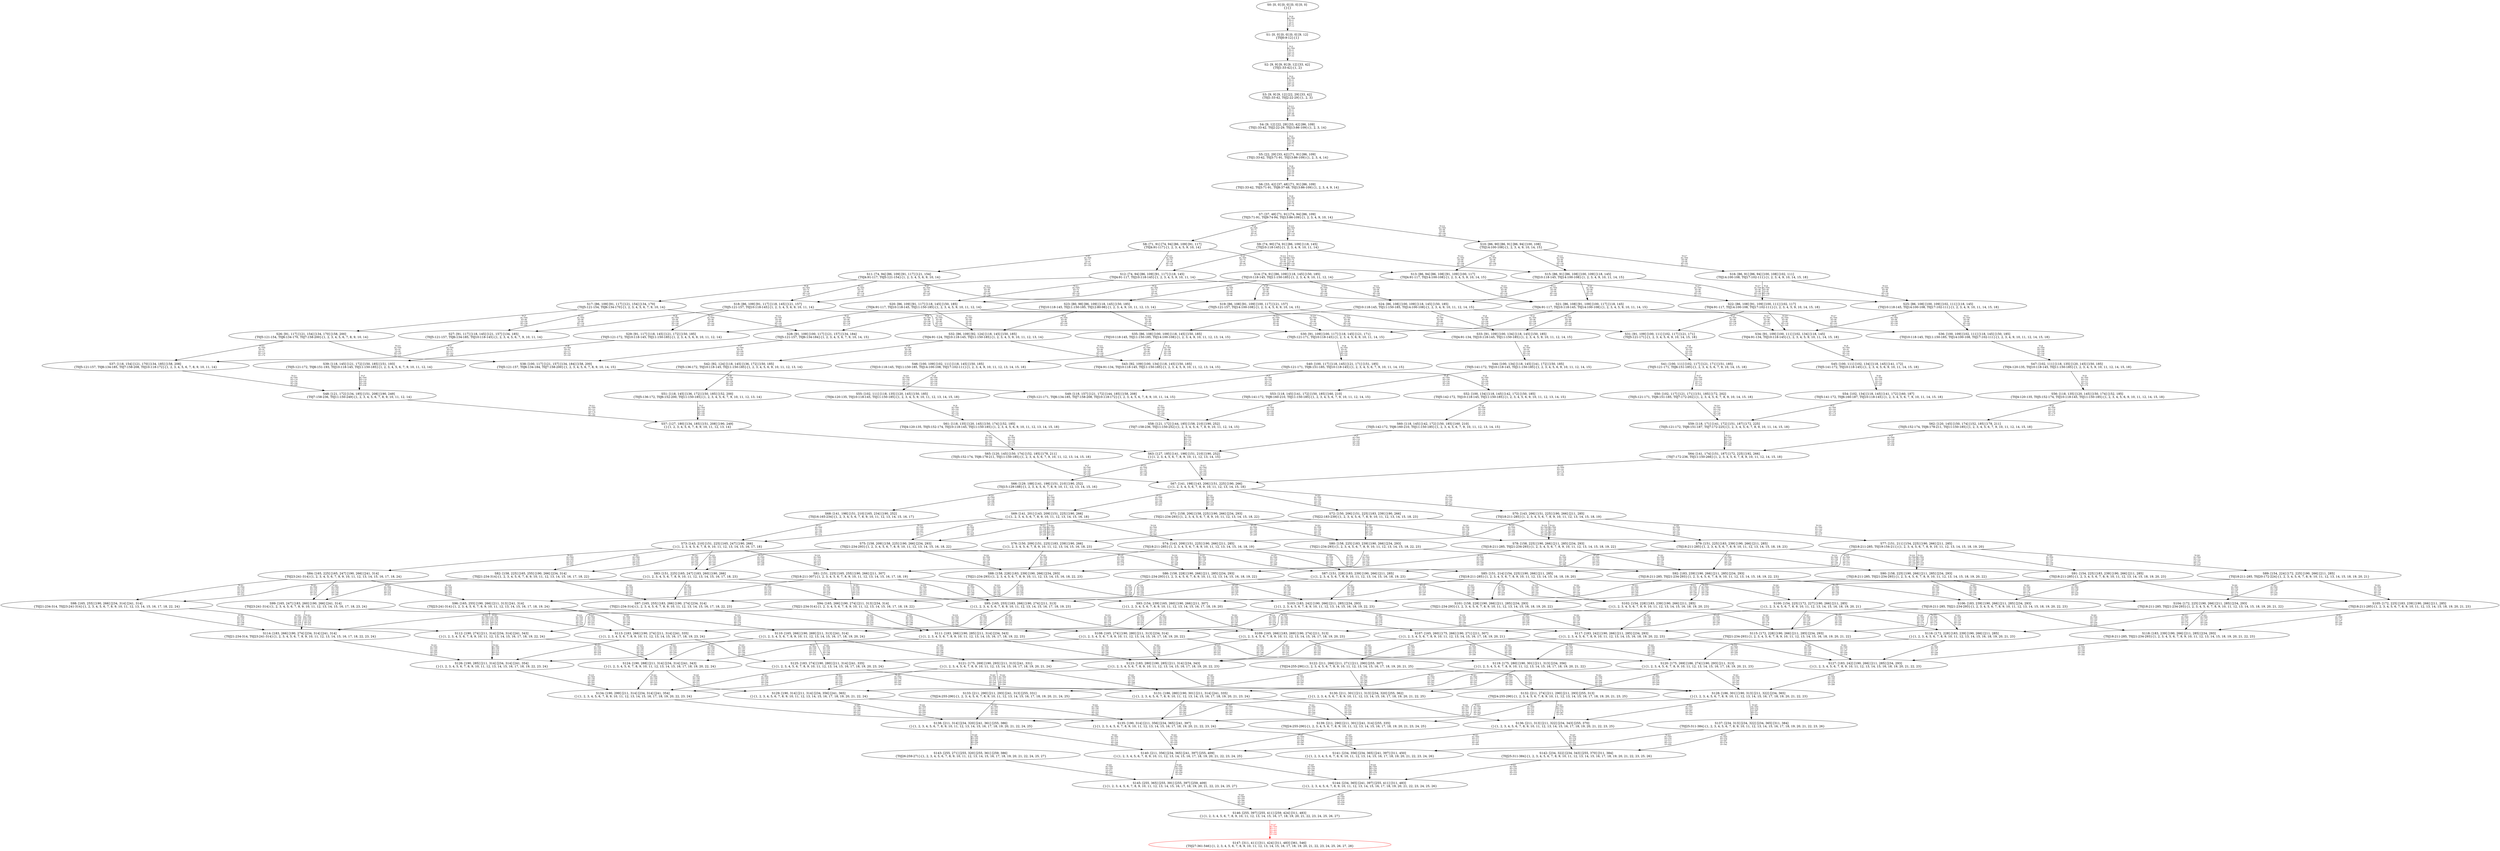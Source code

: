 digraph {
	S0[label="S0: [0, 0] [0, 0] [0, 0] [0, 0] \n{}{}"];
	S1[label="S1: [0, 0] [0, 0] [0, 0] [9, 12] \n{T0J0:9-12}{1}"];
	S2[label="S2: [9, 9] [9, 9] [9, 12] [33, 42] \n{T0J1:33-42}{1, 2}"];
	S3[label="S3: [9, 9] [9, 12] [22, 29] [33, 42] \n{T0J1:33-42, T0J2:22-29}{1, 2, 3}"];
	S4[label="S4: [9, 12] [22, 29] [33, 42] [86, 109] \n{T0J1:33-42, T0J2:22-29, T0J13:86-109}{1, 2, 3, 14}"];
	S5[label="S5: [22, 29] [33, 42] [71, 91] [86, 109] \n{T0J1:33-42, T0J3:71-91, T0J13:86-109}{1, 2, 3, 4, 14}"];
	S6[label="S6: [33, 42] [37, 48] [71, 91] [86, 109] \n{T0J1:33-42, T0J3:71-91, T0J8:37-48, T0J13:86-109}{1, 2, 3, 4, 9, 14}"];
	S7[label="S7: [37, 48] [71, 91] [74, 94] [86, 109] \n{T0J3:71-91, T0J9:74-94, T0J13:86-109}{1, 2, 3, 4, 9, 10, 14}"];
	S8[label="S8: [71, 91] [74, 94] [86, 109] [91, 117] \n{T0J4:91-117}{1, 2, 3, 4, 5, 9, 10, 14}"];
	S9[label="S9: [74, 90] [74, 91] [86, 109] [118, 145] \n{T0J10:118-145}{1, 2, 3, 4, 9, 10, 11, 14}"];
	S10[label="S10: [86, 90] [86, 91] [86, 94] [100, 108] \n{T0J14:100-108}{1, 2, 3, 4, 9, 10, 14, 15}"];
	S11[label="S11: [74, 94] [86, 109] [91, 117] [121, 154] \n{T0J4:91-117, T0J5:121-154}{1, 2, 3, 4, 5, 6, 9, 10, 14}"];
	S12[label="S12: [74, 94] [86, 109] [91, 117] [118, 145] \n{T0J4:91-117, T0J10:118-145}{1, 2, 3, 4, 5, 9, 10, 11, 14}"];
	S13[label="S13: [86, 94] [86, 108] [91, 109] [100, 117] \n{T0J4:91-117, T0J14:100-108}{1, 2, 3, 4, 5, 9, 10, 14, 15}"];
	S14[label="S14: [74, 91] [86, 109] [118, 145] [150, 185] \n{T0J10:118-145, T0J11:150-185}{1, 2, 3, 4, 9, 10, 11, 12, 14}"];
	S15[label="S15: [86, 91] [86, 108] [100, 109] [118, 145] \n{T0J10:118-145, T0J14:100-108}{1, 2, 3, 4, 9, 10, 11, 14, 15}"];
	S16[label="S16: [86, 91] [86, 94] [100, 108] [102, 111] \n{T0J14:100-108, T0J17:102-111}{1, 2, 3, 4, 9, 10, 14, 15, 18}"];
	S17[label="S17: [86, 109] [91, 117] [121, 154] [134, 170] \n{T0J5:121-154, T0J6:134-170}{1, 2, 3, 4, 5, 6, 7, 9, 10, 14}"];
	S18[label="S18: [86, 109] [91, 117] [118, 145] [121, 157] \n{T0J5:121-157, T0J10:118-145}{1, 2, 3, 4, 5, 6, 9, 10, 11, 14}"];
	S19[label="S19: [86, 108] [91, 109] [100, 117] [121, 157] \n{T0J5:121-157, T0J14:100-108}{1, 2, 3, 4, 5, 6, 9, 10, 14, 15}"];
	S20[label="S20: [86, 109] [91, 117] [118, 145] [150, 185] \n{T0J4:91-117, T0J10:118-145, T0J11:150-185}{1, 2, 3, 4, 5, 9, 10, 11, 12, 14}"];
	S21[label="S21: [86, 108] [91, 109] [100, 117] [118, 145] \n{T0J4:91-117, T0J10:118-145, T0J14:100-108}{1, 2, 3, 4, 5, 9, 10, 11, 14, 15}"];
	S22[label="S22: [86, 108] [91, 109] [100, 111] [102, 117] \n{T0J4:91-117, T0J14:100-108, T0J17:102-111}{1, 2, 3, 4, 5, 9, 10, 14, 15, 18}"];
	S23[label="S23: [80, 98] [86, 109] [118, 145] [150, 185] \n{T0J10:118-145, T0J11:150-185, T0J12:80-98}{1, 2, 3, 4, 9, 10, 11, 12, 13, 14}"];
	S24[label="S24: [86, 108] [100, 109] [118, 145] [150, 185] \n{T0J10:118-145, T0J11:150-185, T0J14:100-108}{1, 2, 3, 4, 9, 10, 11, 12, 14, 15}"];
	S25[label="S25: [86, 108] [100, 109] [102, 111] [118, 145] \n{T0J10:118-145, T0J14:100-108, T0J17:102-111}{1, 2, 3, 4, 9, 10, 11, 14, 15, 18}"];
	S26[label="S26: [91, 117] [121, 154] [134, 170] [158, 200] \n{T0J5:121-154, T0J6:134-170, T0J7:158-200}{1, 2, 3, 4, 5, 6, 7, 8, 9, 10, 14}"];
	S27[label="S27: [91, 117] [118, 145] [121, 157] [134, 185] \n{T0J5:121-157, T0J6:134-185, T0J10:118-145}{1, 2, 3, 4, 5, 6, 7, 9, 10, 11, 14}"];
	S28[label="S28: [91, 109] [100, 117] [121, 157] [134, 184] \n{T0J5:121-157, T0J6:134-184}{1, 2, 3, 4, 5, 6, 7, 9, 10, 14, 15}"];
	S29[label="S29: [91, 117] [118, 145] [121, 172] [150, 185] \n{T0J5:121-172, T0J10:118-145, T0J11:150-185}{1, 2, 3, 4, 5, 6, 9, 10, 11, 12, 14}"];
	S30[label="S30: [91, 109] [100, 117] [118, 145] [121, 171] \n{T0J5:121-171, T0J10:118-145}{1, 2, 3, 4, 5, 6, 9, 10, 11, 14, 15}"];
	S31[label="S31: [91, 109] [100, 111] [102, 117] [121, 171] \n{T0J5:121-171}{1, 2, 3, 4, 5, 6, 9, 10, 14, 15, 18}"];
	S32[label="S32: [86, 109] [92, 124] [118, 145] [150, 185] \n{T0J4:91-124, T0J10:118-145, T0J11:150-185}{1, 2, 3, 4, 5, 9, 10, 11, 12, 13, 14}"];
	S33[label="S33: [91, 109] [100, 134] [118, 145] [150, 185] \n{T0J4:91-134, T0J10:118-145, T0J11:150-185}{1, 2, 3, 4, 5, 9, 10, 11, 12, 14, 15}"];
	S34[label="S34: [91, 109] [100, 111] [102, 134] [118, 145] \n{T0J4:91-134, T0J10:118-145}{1, 2, 3, 4, 5, 9, 10, 11, 14, 15, 18}"];
	S35[label="S35: [86, 108] [100, 109] [118, 145] [150, 185] \n{T0J10:118-145, T0J11:150-185, T0J14:100-108}{1, 2, 3, 4, 9, 10, 11, 12, 13, 14, 15}"];
	S36[label="S36: [100, 109] [102, 111] [118, 145] [150, 185] \n{T0J10:118-145, T0J11:150-185, T0J14:100-108, T0J17:102-111}{1, 2, 3, 4, 9, 10, 11, 12, 14, 15, 18}"];
	S37[label="S37: [118, 154] [121, 170] [134, 185] [158, 208] \n{T0J5:121-157, T0J6:134-185, T0J7:158-208, T0J10:118-172}{1, 2, 3, 4, 5, 6, 7, 8, 9, 10, 11, 14}"];
	S38[label="S38: [100, 117] [121, 157] [134, 184] [158, 200] \n{T0J5:121-157, T0J6:134-184, T0J7:158-200}{1, 2, 3, 4, 5, 6, 7, 8, 9, 10, 14, 15}"];
	S39[label="S39: [118, 145] [121, 172] [150, 185] [151, 193] \n{T0J5:121-172, T0J6:151-193, T0J10:118-145, T0J11:150-185}{1, 2, 3, 4, 5, 6, 7, 9, 10, 11, 12, 14}"];
	S40[label="S40: [100, 117] [118, 145] [121, 171] [151, 185] \n{T0J5:121-171, T0J6:151-185, T0J10:118-145}{1, 2, 3, 4, 5, 6, 7, 9, 10, 11, 14, 15}"];
	S41[label="S41: [100, 111] [102, 117] [121, 171] [151, 185] \n{T0J5:121-171, T0J6:151-185}{1, 2, 3, 4, 5, 6, 7, 9, 10, 14, 15, 18}"];
	S42[label="S42: [92, 124] [118, 145] [136, 172] [150, 185] \n{T0J5:136-172, T0J10:118-145, T0J11:150-185}{1, 2, 3, 4, 5, 6, 9, 10, 11, 12, 13, 14}"];
	S43[label="S43: [92, 109] [100, 134] [118, 145] [150, 185] \n{T0J4:91-134, T0J10:118-145, T0J11:150-185}{1, 2, 3, 4, 5, 9, 10, 11, 12, 13, 14, 15}"];
	S44[label="S44: [100, 134] [118, 145] [141, 172] [150, 185] \n{T0J5:141-172, T0J10:118-145, T0J11:150-185}{1, 2, 3, 4, 5, 6, 9, 10, 11, 12, 14, 15}"];
	S45[label="S45: [100, 111] [102, 134] [118, 145] [141, 172] \n{T0J5:141-172, T0J10:118-145}{1, 2, 3, 4, 5, 6, 9, 10, 11, 14, 15, 18}"];
	S46[label="S46: [100, 109] [102, 111] [118, 145] [150, 185] \n{T0J10:118-145, T0J11:150-185, T0J14:100-108, T0J17:102-111}{1, 2, 3, 4, 9, 10, 11, 12, 13, 14, 15, 18}"];
	S47[label="S47: [102, 111] [118, 135] [120, 145] [150, 185] \n{T0J4:120-135, T0J10:118-145, T0J11:150-185}{1, 2, 3, 4, 5, 9, 10, 11, 12, 14, 15, 18}"];
	S48[label="S48: [121, 172] [134, 185] [151, 208] [190, 249] \n{T0J7:158-236, T0J11:150-249}{1, 2, 3, 4, 5, 6, 7, 8, 9, 10, 11, 12, 14}"];
	S49[label="S49: [118, 157] [121, 172] [144, 185] [158, 208] \n{T0J5:121-171, T0J6:134-185, T0J7:158-208, T0J10:118-172}{1, 2, 3, 4, 5, 6, 7, 8, 9, 10, 11, 14, 15}"];
	S50[label="S50: [102, 117] [121, 171] [151, 185] [172, 202] \n{T0J5:121-171, T0J6:151-185, T0J7:172-202}{1, 2, 3, 4, 5, 6, 7, 8, 9, 10, 14, 15, 18}"];
	S51[label="S51: [118, 145] [136, 172] [150, 185] [152, 200] \n{T0J5:136-172, T0J6:152-200, T0J11:150-185}{1, 2, 3, 4, 5, 6, 7, 9, 10, 11, 12, 13, 14}"];
	S52[label="S52: [100, 134] [118, 145] [142, 172] [150, 185] \n{T0J5:142-172, T0J10:118-145, T0J11:150-185}{1, 2, 3, 4, 5, 6, 9, 10, 11, 12, 13, 14, 15}"];
	S53[label="S53: [118, 145] [141, 172] [150, 185] [160, 210] \n{T0J5:141-172, T0J6:160-210, T0J11:150-185}{1, 2, 3, 4, 5, 6, 7, 9, 10, 11, 12, 14, 15}"];
	S54[label="S54: [102, 134] [118, 145] [141, 172] [160, 187] \n{T0J5:141-172, T0J6:160-187, T0J10:118-145}{1, 2, 3, 4, 5, 6, 7, 9, 10, 11, 14, 15, 18}"];
	S55[label="S55: [102, 111] [118, 135] [120, 145] [150, 185] \n{T0J4:120-135, T0J10:118-145, T0J11:150-185}{1, 2, 3, 4, 5, 9, 10, 11, 12, 13, 14, 15, 18}"];
	S56[label="S56: [118, 135] [120, 145] [150, 174] [152, 185] \n{T0J4:120-135, T0J5:152-174, T0J10:118-145, T0J11:150-185}{1, 2, 3, 4, 5, 6, 9, 10, 11, 12, 14, 15, 18}"];
	S57[label="S57: [127, 180] [134, 185] [151, 208] [190, 249] \n{}{1, 2, 3, 4, 5, 6, 7, 8, 9, 10, 11, 12, 13, 14}"];
	S58[label="S58: [121, 172] [144, 185] [158, 210] [190, 252] \n{T0J7:158-236, T0J11:150-252}{1, 2, 3, 4, 5, 6, 7, 8, 9, 10, 11, 12, 14, 15}"];
	S59[label="S59: [118, 171] [141, 172] [151, 187] [172, 225] \n{T0J5:121-172, T0J6:151-187, T0J7:172-225}{1, 2, 3, 4, 5, 6, 7, 8, 9, 10, 11, 14, 15, 18}"];
	S60[label="S60: [118, 145] [142, 172] [150, 185] [160, 210] \n{T0J5:142-172, T0J6:160-210, T0J11:150-185}{1, 2, 3, 4, 5, 6, 7, 9, 10, 11, 12, 13, 14, 15}"];
	S61[label="S61: [118, 135] [120, 145] [150, 174] [152, 185] \n{T0J4:120-135, T0J5:152-174, T0J10:118-145, T0J11:150-185}{1, 2, 3, 4, 5, 6, 9, 10, 11, 12, 13, 14, 15, 18}"];
	S62[label="S62: [120, 145] [150, 174] [152, 185] [178, 211] \n{T0J5:152-174, T0J6:178-211, T0J11:150-185}{1, 2, 3, 4, 5, 6, 7, 9, 10, 11, 12, 14, 15, 18}"];
	S63[label="S63: [127, 185] [141, 198] [151, 210] [190, 252] \n{}{1, 2, 3, 4, 5, 6, 7, 8, 9, 10, 11, 12, 13, 14, 15}"];
	S64[label="S64: [141, 174] [151, 187] [172, 225] [192, 266] \n{T0J7:172-236, T0J11:150-266}{1, 2, 3, 4, 5, 6, 7, 8, 9, 10, 11, 12, 14, 15, 18}"];
	S65[label="S65: [120, 145] [150, 174] [152, 185] [178, 211] \n{T0J5:152-174, T0J6:178-211, T0J11:150-185}{1, 2, 3, 4, 5, 6, 7, 9, 10, 11, 12, 13, 14, 15, 18}"];
	S66[label="S66: [129, 188] [141, 198] [151, 210] [190, 252] \n{T0J15:129-188}{1, 2, 3, 4, 5, 6, 7, 8, 9, 10, 11, 12, 13, 14, 15, 16}"];
	S67[label="S67: [141, 198] [143, 206] [151, 225] [190, 266] \n{}{1, 2, 3, 4, 5, 6, 7, 8, 9, 10, 11, 12, 13, 14, 15, 18}"];
	S68[label="S68: [141, 198] [151, 210] [165, 234] [190, 252] \n{T0J16:165-234}{1, 2, 3, 4, 5, 6, 7, 8, 9, 10, 11, 12, 13, 14, 15, 16, 17}"];
	S69[label="S69: [141, 201] [143, 209] [151, 225] [190, 266] \n{}{1, 2, 3, 4, 5, 6, 7, 8, 9, 10, 11, 12, 13, 14, 15, 16, 18}"];
	S70[label="S70: [143, 206] [151, 225] [190, 266] [211, 285] \n{T0J18:211-285}{1, 2, 3, 4, 5, 6, 7, 8, 9, 10, 11, 12, 13, 14, 15, 18, 19}"];
	S71[label="S71: [158, 206] [158, 225] [190, 266] [234, 293] \n{T0J21:234-293}{1, 2, 3, 4, 5, 6, 7, 8, 9, 10, 11, 12, 13, 14, 15, 18, 22}"];
	S72[label="S72: [150, 206] [151, 225] [183, 239] [190, 266] \n{T0J22:183-239}{1, 2, 3, 4, 5, 6, 7, 8, 9, 10, 11, 12, 13, 14, 15, 18, 23}"];
	S73[label="S73: [143, 210] [151, 225] [165, 247] [190, 266] \n{}{1, 2, 3, 4, 5, 6, 7, 8, 9, 10, 11, 12, 13, 14, 15, 16, 17, 18}"];
	S74[label="S74: [143, 209] [151, 225] [190, 266] [211, 285] \n{T0J18:211-285}{1, 2, 3, 4, 5, 6, 7, 8, 9, 10, 11, 12, 13, 14, 15, 16, 18, 19}"];
	S75[label="S75: [158, 209] [158, 225] [190, 266] [234, 293] \n{T0J21:234-293}{1, 2, 3, 4, 5, 6, 7, 8, 9, 10, 11, 12, 13, 14, 15, 16, 18, 22}"];
	S76[label="S76: [150, 209] [151, 225] [183, 239] [190, 266] \n{}{1, 2, 3, 4, 5, 6, 7, 8, 9, 10, 11, 12, 13, 14, 15, 16, 18, 23}"];
	S77[label="S77: [151, 211] [154, 225] [190, 266] [211, 285] \n{T0J18:211-285, T0J19:154-211}{1, 2, 3, 4, 5, 6, 7, 8, 9, 10, 11, 12, 13, 14, 15, 18, 19, 20}"];
	S78[label="S78: [158, 225] [190, 266] [211, 285] [234, 293] \n{T0J18:211-285, T0J21:234-293}{1, 2, 3, 4, 5, 6, 7, 8, 9, 10, 11, 12, 13, 14, 15, 18, 19, 22}"];
	S79[label="S79: [151, 225] [183, 239] [190, 266] [211, 285] \n{T0J18:211-285}{1, 2, 3, 4, 5, 6, 7, 8, 9, 10, 11, 12, 13, 14, 15, 18, 19, 23}"];
	S80[label="S80: [158, 225] [183, 239] [190, 266] [234, 293] \n{T0J21:234-293}{1, 2, 3, 4, 5, 6, 7, 8, 9, 10, 11, 12, 13, 14, 15, 18, 22, 23}"];
	S81[label="S81: [151, 225] [165, 255] [190, 266] [211, 307] \n{T0J18:211-307}{1, 2, 3, 4, 5, 6, 7, 8, 9, 10, 11, 12, 13, 14, 15, 16, 17, 18, 19}"];
	S82[label="S82: [158, 225] [165, 255] [190, 266] [234, 314] \n{T0J21:234-314}{1, 2, 3, 4, 5, 6, 7, 8, 9, 10, 11, 12, 13, 14, 15, 16, 17, 18, 22}"];
	S83[label="S83: [151, 225] [165, 247] [183, 260] [190, 266] \n{}{1, 2, 3, 4, 5, 6, 7, 8, 9, 10, 11, 12, 13, 14, 15, 16, 17, 18, 23}"];
	S84[label="S84: [165, 225] [165, 247] [190, 266] [241, 314] \n{T0J23:241-314}{1, 2, 3, 4, 5, 6, 7, 8, 9, 10, 11, 12, 13, 14, 15, 16, 17, 18, 24}"];
	S85[label="S85: [151, 214] [154, 225] [190, 266] [211, 285] \n{T0J18:211-285}{1, 2, 3, 4, 5, 6, 7, 8, 9, 10, 11, 12, 13, 14, 15, 16, 18, 19, 20}"];
	S86[label="S86: [158, 228] [190, 266] [211, 285] [234, 293] \n{T0J21:234-293}{1, 2, 3, 4, 5, 6, 7, 8, 9, 10, 11, 12, 13, 14, 15, 16, 18, 19, 22}"];
	S87[label="S87: [151, 228] [183, 239] [190, 266] [211, 285] \n{}{1, 2, 3, 4, 5, 6, 7, 8, 9, 10, 11, 12, 13, 14, 15, 16, 18, 19, 23}"];
	S88[label="S88: [158, 228] [183, 239] [190, 266] [234, 293] \n{T0J21:234-293}{1, 2, 3, 4, 5, 6, 7, 8, 9, 10, 11, 12, 13, 14, 15, 16, 18, 22, 23}"];
	S89[label="S89: [154, 224] [172, 225] [190, 266] [211, 285] \n{T0J18:211-285, T0J20:172-224}{1, 2, 3, 4, 5, 6, 7, 8, 9, 10, 11, 12, 13, 14, 15, 18, 19, 20, 21}"];
	S90[label="S90: [158, 225] [190, 266] [211, 285] [234, 293] \n{T0J18:211-285, T0J21:234-293}{1, 2, 3, 4, 5, 6, 7, 8, 9, 10, 11, 12, 13, 14, 15, 18, 19, 20, 22}"];
	S91[label="S91: [154, 225] [183, 239] [190, 266] [211, 285] \n{T0J18:211-285}{1, 2, 3, 4, 5, 6, 7, 8, 9, 10, 11, 12, 13, 14, 15, 18, 19, 20, 23}"];
	S92[label="S92: [183, 239] [190, 266] [211, 285] [234, 293] \n{T0J18:211-285, T0J21:234-293}{1, 2, 3, 4, 5, 6, 7, 8, 9, 10, 11, 12, 13, 14, 15, 18, 19, 22, 23}"];
	S93[label="S93: [154, 239] [165, 260] [190, 266] [211, 307] \n{}{1, 2, 3, 4, 5, 6, 7, 8, 9, 10, 11, 12, 13, 14, 15, 16, 17, 18, 19, 20}"];
	S94[label="S94: [165, 266] [190, 274] [211, 313] [234, 314] \n{T0J21:234-314}{1, 2, 3, 4, 5, 6, 7, 8, 9, 10, 11, 12, 13, 14, 15, 16, 17, 18, 19, 22}"];
	S95[label="S95: [165, 255] [183, 266] [190, 274] [211, 313] \n{}{1, 2, 3, 4, 5, 6, 7, 8, 9, 10, 11, 12, 13, 14, 15, 16, 17, 18, 19, 23}"];
	S96[label="S96: [165, 255] [190, 266] [211, 313] [241, 314] \n{T0J23:241-314}{1, 2, 3, 4, 5, 6, 7, 8, 9, 10, 11, 12, 13, 14, 15, 16, 17, 18, 19, 24}"];
	S97[label="S97: [165, 255] [183, 266] [190, 274] [234, 314] \n{T0J21:234-314}{1, 2, 3, 4, 5, 6, 7, 8, 9, 10, 11, 12, 13, 14, 15, 16, 17, 18, 22, 23}"];
	S98[label="S98: [165, 255] [190, 266] [234, 314] [241, 314] \n{T0J21:234-314, T0J23:241-314}{1, 2, 3, 4, 5, 6, 7, 8, 9, 10, 11, 12, 13, 14, 15, 16, 17, 18, 22, 24}"];
	S99[label="S99: [165, 247] [183, 260] [190, 266] [241, 314] \n{T0J23:241-314}{1, 2, 3, 4, 5, 6, 7, 8, 9, 10, 11, 12, 13, 14, 15, 16, 17, 18, 23, 24}"];
	S100[label="S100: [154, 225] [172, 227] [190, 266] [211, 285] \n{}{1, 2, 3, 4, 5, 6, 7, 8, 9, 10, 11, 12, 13, 14, 15, 16, 18, 19, 20, 21}"];
	S101[label="S101: [158, 228] [190, 266] [211, 285] [234, 293] \n{T0J21:234-293}{1, 2, 3, 4, 5, 6, 7, 8, 9, 10, 11, 12, 13, 14, 15, 16, 18, 19, 20, 22}"];
	S102[label="S102: [154, 228] [183, 239] [190, 266] [211, 285] \n{}{1, 2, 3, 4, 5, 6, 7, 8, 9, 10, 11, 12, 13, 14, 15, 16, 18, 19, 20, 23}"];
	S103[label="S103: [183, 242] [190, 266] [211, 285] [234, 293] \n{}{1, 2, 3, 4, 5, 6, 7, 8, 9, 10, 11, 12, 13, 14, 15, 16, 18, 19, 22, 23}"];
	S104[label="S104: [172, 225] [190, 266] [211, 285] [234, 293] \n{T0J18:211-285, T0J21:234-293}{1, 2, 3, 4, 5, 6, 7, 8, 9, 10, 11, 12, 13, 14, 15, 18, 19, 20, 21, 22}"];
	S105[label="S105: [172, 225] [183, 239] [190, 266] [211, 285] \n{T0J18:211-285}{1, 2, 3, 4, 5, 6, 7, 8, 9, 10, 11, 12, 13, 14, 15, 18, 19, 20, 21, 23}"];
	S106[label="S106: [183, 239] [190, 266] [211, 285] [234, 293] \n{T0J18:211-285, T0J21:234-293}{1, 2, 3, 4, 5, 6, 7, 8, 9, 10, 11, 12, 13, 14, 15, 18, 19, 20, 22, 23}"];
	S107[label="S107: [165, 260] [175, 266] [190, 271] [211, 307] \n{}{1, 2, 3, 4, 5, 6, 7, 8, 9, 10, 11, 12, 13, 14, 15, 16, 17, 18, 19, 20, 21}"];
	S108[label="S108: [165, 274] [190, 280] [211, 313] [234, 314] \n{}{1, 2, 3, 4, 5, 6, 7, 8, 9, 10, 11, 12, 13, 14, 15, 16, 17, 18, 19, 20, 22}"];
	S109[label="S109: [165, 266] [183, 269] [190, 274] [211, 313] \n{}{1, 2, 3, 4, 5, 6, 7, 8, 9, 10, 11, 12, 13, 14, 15, 16, 17, 18, 19, 20, 23}"];
	S110[label="S110: [165, 266] [190, 269] [211, 313] [241, 314] \n{}{1, 2, 3, 4, 5, 6, 7, 8, 9, 10, 11, 12, 13, 14, 15, 16, 17, 18, 19, 20, 24}"];
	S111[label="S111: [183, 266] [190, 285] [211, 314] [234, 343] \n{}{1, 2, 3, 4, 5, 6, 7, 8, 9, 10, 11, 12, 13, 14, 15, 16, 17, 18, 19, 22, 23}"];
	S112[label="S112: [190, 274] [211, 314] [234, 314] [241, 343] \n{}{1, 2, 3, 4, 5, 6, 7, 8, 9, 10, 11, 12, 13, 14, 15, 16, 17, 18, 19, 22, 24}"];
	S113[label="S113: [183, 266] [190, 274] [211, 314] [241, 335] \n{}{1, 2, 3, 4, 5, 6, 7, 8, 9, 10, 11, 12, 13, 14, 15, 16, 17, 18, 19, 23, 24}"];
	S114[label="S114: [183, 266] [190, 274] [234, 314] [241, 314] \n{T0J21:234-314, T0J23:241-314}{1, 2, 3, 4, 5, 6, 7, 8, 9, 10, 11, 12, 13, 14, 15, 16, 17, 18, 22, 23, 24}"];
	S115[label="S115: [172, 228] [190, 266] [211, 285] [234, 293] \n{T0J21:234-293}{1, 2, 3, 4, 5, 6, 7, 8, 9, 10, 11, 12, 13, 14, 15, 16, 18, 19, 20, 21, 22}"];
	S116[label="S116: [172, 228] [183, 239] [190, 266] [211, 285] \n{}{1, 2, 3, 4, 5, 6, 7, 8, 9, 10, 11, 12, 13, 14, 15, 16, 18, 19, 20, 21, 23}"];
	S117[label="S117: [183, 242] [190, 266] [211, 285] [234, 293] \n{}{1, 2, 3, 4, 5, 6, 7, 8, 9, 10, 11, 12, 13, 14, 15, 16, 18, 19, 20, 22, 23}"];
	S118[label="S118: [183, 239] [190, 266] [211, 285] [234, 293] \n{T0J18:211-285, T0J21:234-293}{1, 2, 3, 4, 5, 6, 7, 8, 9, 10, 11, 12, 13, 14, 15, 18, 19, 20, 21, 22, 23}"];
	S119[label="S119: [175, 280] [190, 301] [211, 313] [234, 356] \n{}{1, 2, 3, 4, 5, 6, 7, 8, 9, 10, 11, 12, 13, 14, 15, 16, 17, 18, 19, 20, 21, 22}"];
	S120[label="S120: [175, 269] [186, 274] [190, 293] [211, 313] \n{}{1, 2, 3, 4, 5, 6, 7, 8, 9, 10, 11, 12, 13, 14, 15, 16, 17, 18, 19, 20, 21, 23}"];
	S121[label="S121: [175, 269] [190, 293] [211, 313] [241, 331] \n{}{1, 2, 3, 4, 5, 6, 7, 8, 9, 10, 11, 12, 13, 14, 15, 16, 17, 18, 19, 20, 21, 24}"];
	S122[label="S122: [211, 266] [211, 271] [211, 290] [255, 307] \n{T0J24:255-290}{1, 2, 3, 4, 5, 6, 7, 8, 9, 10, 11, 12, 13, 14, 15, 16, 17, 18, 19, 20, 21, 25}"];
	S123[label="S123: [183, 280] [190, 285] [211, 314] [234, 343] \n{}{1, 2, 3, 4, 5, 6, 7, 8, 9, 10, 11, 12, 13, 14, 15, 16, 17, 18, 19, 20, 22, 23}"];
	S124[label="S124: [190, 288] [211, 314] [234, 314] [241, 343] \n{}{1, 2, 3, 4, 5, 6, 7, 8, 9, 10, 11, 12, 13, 14, 15, 16, 17, 18, 19, 20, 22, 24}"];
	S125[label="S125: [183, 274] [190, 280] [211, 314] [241, 335] \n{}{1, 2, 3, 4, 5, 6, 7, 8, 9, 10, 11, 12, 13, 14, 15, 16, 17, 18, 19, 20, 23, 24}"];
	S126[label="S126: [190, 285] [211, 314] [234, 314] [241, 354] \n{}{1, 2, 3, 4, 5, 6, 7, 8, 9, 10, 11, 12, 13, 14, 15, 16, 17, 18, 19, 22, 23, 24}"];
	S127[label="S127: [183, 242] [190, 266] [211, 285] [234, 293] \n{}{1, 2, 3, 4, 5, 6, 7, 8, 9, 10, 11, 12, 13, 14, 15, 16, 18, 19, 20, 21, 22, 23}"];
	S128[label="S128: [186, 301] [190, 313] [211, 322] [234, 365] \n{}{1, 2, 3, 4, 5, 6, 7, 8, 9, 10, 11, 12, 13, 14, 15, 16, 17, 18, 19, 20, 21, 22, 23}"];
	S129[label="S129: [190, 314] [211, 314] [234, 356] [241, 365] \n{}{1, 2, 3, 4, 5, 6, 7, 8, 9, 10, 11, 12, 13, 14, 15, 16, 17, 18, 19, 20, 21, 22, 24}"];
	S130[label="S130: [211, 301] [211, 313] [234, 320] [255, 362] \n{}{1, 2, 3, 4, 5, 6, 7, 8, 9, 10, 11, 12, 13, 14, 15, 16, 17, 18, 19, 20, 21, 22, 25}"];
	S131[label="S131: [186, 280] [190, 301] [211, 314] [241, 335] \n{}{1, 2, 3, 4, 5, 6, 7, 8, 9, 10, 11, 12, 13, 14, 15, 16, 17, 18, 19, 20, 21, 23, 24}"];
	S132[label="S132: [211, 274] [211, 290] [211, 293] [255, 313] \n{T0J24:255-290}{1, 2, 3, 4, 5, 6, 7, 8, 9, 10, 11, 12, 13, 14, 15, 16, 17, 18, 19, 20, 21, 23, 25}"];
	S133[label="S133: [211, 290] [211, 293] [241, 313] [255, 331] \n{T0J24:255-290}{1, 2, 3, 4, 5, 6, 7, 8, 9, 10, 11, 12, 13, 14, 15, 16, 17, 18, 19, 20, 21, 24, 25}"];
	S134[label="S134: [190, 299] [211, 314] [234, 314] [241, 354] \n{}{1, 2, 3, 4, 5, 6, 7, 8, 9, 10, 11, 12, 13, 14, 15, 16, 17, 18, 19, 20, 22, 23, 24}"];
	S135[label="S135: [190, 314] [211, 356] [234, 365] [241, 397] \n{}{1, 2, 3, 4, 5, 6, 7, 8, 9, 10, 11, 12, 13, 14, 15, 16, 17, 18, 19, 20, 21, 22, 23, 24}"];
	S136[label="S136: [211, 313] [211, 322] [234, 343] [255, 370] \n{}{1, 2, 3, 4, 5, 6, 7, 8, 9, 10, 11, 12, 13, 14, 15, 16, 17, 18, 19, 20, 21, 22, 23, 25}"];
	S137[label="S137: [234, 313] [234, 322] [234, 365] [311, 384] \n{T0J25:311-384}{1, 2, 3, 4, 5, 6, 7, 8, 9, 10, 11, 12, 13, 14, 15, 16, 17, 18, 19, 20, 21, 22, 23, 26}"];
	S138[label="S138: [211, 314] [234, 320] [241, 361] [255, 386] \n{}{1, 2, 3, 4, 5, 6, 7, 8, 9, 10, 11, 12, 13, 14, 15, 16, 17, 18, 19, 20, 21, 22, 24, 25}"];
	S139[label="S139: [211, 290] [211, 301] [241, 314] [255, 335] \n{T0J24:255-290}{1, 2, 3, 4, 5, 6, 7, 8, 9, 10, 11, 12, 13, 14, 15, 16, 17, 18, 19, 20, 21, 23, 24, 25}"];
	S140[label="S140: [211, 356] [234, 365] [241, 397] [255, 409] \n{}{1, 2, 3, 4, 5, 6, 7, 8, 9, 10, 11, 12, 13, 14, 15, 16, 17, 18, 19, 20, 21, 22, 23, 24, 25}"];
	S141[label="S141: [234, 356] [234, 365] [241, 397] [311, 450] \n{}{1, 2, 3, 4, 5, 6, 7, 8, 9, 10, 11, 12, 13, 14, 15, 16, 17, 18, 19, 20, 21, 22, 23, 24, 26}"];
	S142[label="S142: [234, 322] [234, 343] [255, 370] [311, 384] \n{T0J25:311-384}{1, 2, 3, 4, 5, 6, 7, 8, 9, 10, 11, 12, 13, 14, 15, 16, 17, 18, 19, 20, 21, 22, 23, 25, 26}"];
	S143[label="S143: [255, 271] [255, 320] [255, 361] [259, 386] \n{T0J26:259-271}{1, 2, 3, 4, 5, 6, 7, 8, 9, 10, 11, 12, 13, 14, 15, 16, 17, 18, 19, 20, 21, 22, 24, 25, 27}"];
	S144[label="S144: [234, 365] [241, 397] [255, 411] [311, 483] \n{}{1, 2, 3, 4, 5, 6, 7, 8, 9, 10, 11, 12, 13, 14, 15, 16, 17, 18, 19, 20, 21, 22, 23, 24, 25, 26}"];
	S145[label="S145: [255, 365] [255, 391] [255, 397] [259, 409] \n{}{1, 2, 3, 4, 5, 6, 7, 8, 9, 10, 11, 12, 13, 14, 15, 16, 17, 18, 19, 20, 21, 22, 23, 24, 25, 27}"];
	S146[label="S146: [255, 397] [255, 411] [259, 424] [311, 483] \n{}{1, 2, 3, 4, 5, 6, 7, 8, 9, 10, 11, 12, 13, 14, 15, 16, 17, 18, 19, 20, 21, 22, 23, 24, 25, 26, 27}"];
	S147[label="S147: [311, 411] [311, 424] [311, 483] [361, 546] \n{T0J27:361-546}{1, 2, 3, 4, 5, 6, 7, 8, 9, 10, 11, 12, 13, 14, 15, 16, 17, 18, 19, 20, 21, 22, 23, 24, 25, 26, 27, 28}"];
	S0 -> S1[label="T0 J0\nDL=500\nES=0\nLS=0\nEF=9\nLF=12",fontsize=8];
	S1 -> S2[label="T0 J1\nDL=500\nES=9\nLS=12\nEF=33\nLF=42",fontsize=8];
	S2 -> S3[label="T0 J2\nDL=500\nES=9\nLS=12\nEF=22\nLF=29",fontsize=8];
	S3 -> S4[label="T0 J13\nDL=500\nES=9\nLS=12\nEF=86\nLF=109",fontsize=8];
	S4 -> S5[label="T0 J3\nDL=500\nES=22\nLS=29\nEF=71\nLF=91",fontsize=8];
	S5 -> S6[label="T0 J8\nDL=500\nES=22\nLS=29\nEF=37\nLF=48",fontsize=8];
	S6 -> S7[label="T0 J9\nDL=500\nES=33\nLS=42\nEF=74\nLF=94",fontsize=8];
	S7 -> S8[label="T0 J4\nDL=500\nES=71\nLS=91\nEF=91\nLF=117",fontsize=8];
	S7 -> S9[label="T0 J10\nDL=500\nES=74\nLS=90\nEF=118\nLF=145",fontsize=8];
	S7 -> S10[label="T0 J14\nDL=500\nES=86\nLS=90\nEF=100\nLF=108",fontsize=8];
	S8 -> S11[label="T0 J5\nDL=500\nES=71\nLS=91\nEF=121\nLF=154",fontsize=8];
	S8 -> S12[label="T0 J10\nDL=500\nES=74\nLS=90\nEF=118\nLF=145",fontsize=8];
	S8 -> S13[label="T0 J14\nDL=500\nES=86\nLS=90\nEF=100\nLF=108",fontsize=8];
	S9 -> S12[label="T0 J4\nDL=500\nES=74\nLS=91\nEF=94\nLF=117",fontsize=8];
	S9 -> S14[label="T0 J11\nDL=500\nES=74\nLS=90\nEF=150\nLF=185",fontsize=8];
	S9 -> S15[label="T0 J14\nDL=500\nES=86\nLS=90\nEF=100\nLF=108",fontsize=8];
	S10 -> S13[label="T0 J4\nDL=500\nES=86\nLS=91\nEF=106\nLF=117",fontsize=8];
	S10 -> S15[label="T0 J10\nDL=500\nES=86\nLS=90\nEF=130\nLF=145",fontsize=8];
	S10 -> S16[label="T0 J17\nDL=500\nES=86\nLS=90\nEF=102\nLF=111",fontsize=8];
	S11 -> S17[label="T0 J6\nDL=500\nES=74\nLS=94\nEF=134\nLF=170",fontsize=8];
	S11 -> S18[label="T0 J10\nDL=500\nES=74\nLS=90\nEF=118\nLF=145",fontsize=8];
	S11 -> S19[label="T0 J14\nDL=500\nES=86\nLS=90\nEF=100\nLF=108",fontsize=8];
	S12 -> S18[label="T0 J5\nDL=500\nES=74\nLS=94\nEF=124\nLF=157",fontsize=8];
	S12 -> S20[label="T0 J11\nDL=500\nES=74\nLS=90\nEF=150\nLF=185",fontsize=8];
	S12 -> S21[label="T0 J14\nDL=500\nES=86\nLS=90\nEF=100\nLF=108",fontsize=8];
	S13 -> S19[label="T0 J5\nDL=500\nES=86\nLS=94\nEF=136\nLF=157",fontsize=8];
	S13 -> S21[label="T0 J10\nDL=500\nES=86\nLS=90\nEF=130\nLF=145",fontsize=8];
	S13 -> S22[label="T0 J17\nDL=500\nES=86\nLS=90\nEF=102\nLF=111",fontsize=8];
	S14 -> S20[label="T0 J4\nDL=500\nES=74\nLS=91\nEF=94\nLF=117",fontsize=8];
	S14 -> S23[label="T0 J12\nDL=500\nES=74\nLS=90\nEF=80\nLF=98",fontsize=8];
	S14 -> S24[label="T0 J14\nDL=500\nES=86\nLS=90\nEF=100\nLF=108",fontsize=8];
	S15 -> S21[label="T0 J4\nDL=500\nES=86\nLS=91\nEF=106\nLF=117",fontsize=8];
	S15 -> S24[label="T0 J11\nDL=500\nES=86\nLS=90\nEF=162\nLF=185",fontsize=8];
	S15 -> S25[label="T0 J17\nDL=500\nES=86\nLS=90\nEF=102\nLF=111",fontsize=8];
	S16 -> S22[label="T0 J4\nDL=500\nES=86\nLS=91\nEF=106\nLF=117",fontsize=8];
	S16 -> S25[label="T0 J10\nDL=500\nES=86\nLS=90\nEF=130\nLF=145",fontsize=8];
	S17 -> S26[label="T0 J7\nDL=500\nES=86\nLS=109\nEF=158\nLF=200",fontsize=8];
	S17 -> S27[label="T0 J10\nDL=500\nES=86\nLS=90\nEF=130\nLF=145",fontsize=8];
	S17 -> S28[label="T0 J14\nDL=500\nES=86\nLS=90\nEF=100\nLF=108",fontsize=8];
	S18 -> S27[label="T0 J6\nDL=500\nES=86\nLS=109\nEF=146\nLF=185",fontsize=8];
	S18 -> S29[label="T0 J11\nDL=500\nES=86\nLS=90\nEF=162\nLF=185",fontsize=8];
	S18 -> S30[label="T0 J14\nDL=500\nES=86\nLS=90\nEF=100\nLF=108",fontsize=8];
	S19 -> S28[label="T0 J6\nDL=500\nES=86\nLS=108\nEF=146\nLF=184",fontsize=8];
	S19 -> S30[label="T0 J10\nDL=500\nES=86\nLS=90\nEF=130\nLF=145",fontsize=8];
	S19 -> S31[label="T0 J17\nDL=500\nES=86\nLS=90\nEF=102\nLF=111",fontsize=8];
	S20 -> S29[label="T0 J5\nDL=500\nES=86\nLS=109\nEF=136\nLF=172",fontsize=8];
	S20 -> S32[label="T0 J12\nDL=500\nES=86\nLS=90\nEF=92\nLF=98",fontsize=8];
	S20 -> S33[label="T0 J14\nDL=500\nES=86\nLS=90\nEF=100\nLF=108",fontsize=8];
	S21 -> S30[label="T0 J5\nDL=500\nES=86\nLS=108\nEF=136\nLF=171",fontsize=8];
	S21 -> S33[label="T0 J11\nDL=500\nES=86\nLS=90\nEF=162\nLF=185",fontsize=8];
	S21 -> S34[label="T0 J17\nDL=500\nES=86\nLS=90\nEF=102\nLF=111",fontsize=8];
	S22 -> S31[label="T0 J5\nDL=500\nES=86\nLS=108\nEF=136\nLF=171",fontsize=8];
	S22 -> S34[label="T0 J10\nDL=500\nES=86\nLS=90\nEF=130\nLF=145",fontsize=8];
	S23 -> S32[label="T0 J4\nDL=500\nES=80\nLS=98\nEF=100\nLF=124",fontsize=8];
	S23 -> S35[label="T0 J14\nDL=500\nES=86\nLS=90\nEF=100\nLF=108",fontsize=8];
	S24 -> S33[label="T0 J4\nDL=500\nES=86\nLS=108\nEF=106\nLF=134",fontsize=8];
	S24 -> S35[label="T0 J12\nDL=500\nES=86\nLS=90\nEF=92\nLF=98",fontsize=8];
	S24 -> S36[label="T0 J17\nDL=500\nES=86\nLS=90\nEF=102\nLF=111",fontsize=8];
	S25 -> S34[label="T0 J4\nDL=500\nES=86\nLS=108\nEF=106\nLF=134",fontsize=8];
	S25 -> S36[label="T0 J11\nDL=500\nES=86\nLS=90\nEF=162\nLF=185",fontsize=8];
	S26 -> S37[label="T0 J10\nDL=500\nES=91\nLS=117\nEF=135\nLF=172",fontsize=8];
	S26 -> S38[label="T0 J14\nDL=500\nES=91\nLS=93\nEF=105\nLF=111",fontsize=8];
	S27 -> S37[label="T0 J7\nDL=500\nES=91\nLS=117\nEF=163\nLF=208",fontsize=8];
	S28 -> S38[label="T0 J7\nDL=500\nES=91\nLS=109\nEF=163\nLF=200",fontsize=8];
	S29 -> S39[label="T0 J6\nDL=500\nES=91\nLS=117\nEF=151\nLF=193",fontsize=8];
	S30 -> S40[label="T0 J6\nDL=500\nES=91\nLS=109\nEF=151\nLF=185",fontsize=8];
	S31 -> S41[label="T0 J6\nDL=500\nES=91\nLS=109\nEF=151\nLF=185",fontsize=8];
	S32 -> S42[label="T0 J5\nDL=500\nES=86\nLS=109\nEF=136\nLF=172",fontsize=8];
	S32 -> S43[label="T0 J14\nDL=500\nES=86\nLS=90\nEF=100\nLF=108",fontsize=8];
	S33 -> S44[label="T0 J5\nDL=500\nES=91\nLS=109\nEF=141\nLF=172",fontsize=8];
	S34 -> S45[label="T0 J5\nDL=500\nES=91\nLS=109\nEF=141\nLF=172",fontsize=8];
	S35 -> S43[label="T0 J4\nDL=500\nES=86\nLS=108\nEF=106\nLF=134",fontsize=8];
	S35 -> S46[label="T0 J17\nDL=500\nES=86\nLS=90\nEF=102\nLF=111",fontsize=8];
	S36 -> S47[label="T0 J4\nDL=500\nES=100\nLS=109\nEF=120\nLF=135",fontsize=8];
	S37 -> S48[label="T0 J11\nDL=500\nES=118\nLS=154\nEF=194\nLF=249",fontsize=8];
	S38 -> S49[label="T0 J10\nDL=500\nES=100\nLS=117\nEF=144\nLF=172",fontsize=8];
	S39 -> S48[label="T0 J7\nDL=500\nES=118\nLS=145\nEF=190\nLF=236",fontsize=8];
	S40 -> S49[label="T0 J7\nDL=500\nES=100\nLS=117\nEF=172\nLF=208",fontsize=8];
	S41 -> S50[label="T0 J7\nDL=500\nES=100\nLS=111\nEF=172\nLF=202",fontsize=8];
	S42 -> S51[label="T0 J6\nDL=500\nES=92\nLS=124\nEF=152\nLF=200",fontsize=8];
	S43 -> S52[label="T0 J5\nDL=500\nES=92\nLS=109\nEF=142\nLF=172",fontsize=8];
	S44 -> S53[label="T0 J6\nDL=500\nES=100\nLS=134\nEF=160\nLF=210",fontsize=8];
	S45 -> S54[label="T0 J6\nDL=500\nES=100\nLS=111\nEF=160\nLF=187",fontsize=8];
	S46 -> S55[label="T0 J4\nDL=500\nES=100\nLS=109\nEF=120\nLF=135",fontsize=8];
	S47 -> S56[label="T0 J5\nDL=500\nES=102\nLS=111\nEF=152\nLF=174",fontsize=8];
	S48 -> S57[label="T0 J12\nDL=500\nES=121\nLS=172\nEF=127\nLF=180",fontsize=8];
	S49 -> S58[label="T0 J11\nDL=500\nES=118\nLS=157\nEF=194\nLF=252",fontsize=8];
	S50 -> S59[label="T0 J10\nDL=500\nES=102\nLS=117\nEF=146\nLF=172",fontsize=8];
	S51 -> S57[label="T0 J7\nDL=500\nES=118\nLS=145\nEF=190\nLF=236",fontsize=8];
	S52 -> S60[label="T0 J6\nDL=500\nES=100\nLS=134\nEF=160\nLF=210",fontsize=8];
	S53 -> S58[label="T0 J7\nDL=500\nES=118\nLS=145\nEF=190\nLF=236",fontsize=8];
	S54 -> S59[label="T0 J7\nDL=500\nES=102\nLS=134\nEF=174\nLF=225",fontsize=8];
	S55 -> S61[label="T0 J5\nDL=500\nES=102\nLS=111\nEF=152\nLF=174",fontsize=8];
	S56 -> S62[label="T0 J6\nDL=500\nES=118\nLS=135\nEF=178\nLF=211",fontsize=8];
	S57 -> S63[label="T0 J14\nDL=500\nES=127\nLS=180\nEF=141\nLF=198",fontsize=8];
	S58 -> S63[label="T0 J12\nDL=500\nES=121\nLS=172\nEF=127\nLF=180",fontsize=8];
	S59 -> S64[label="T0 J11\nDL=500\nES=118\nLS=171\nEF=194\nLF=266",fontsize=8];
	S60 -> S63[label="T0 J7\nDL=500\nES=118\nLS=145\nEF=190\nLF=236",fontsize=8];
	S61 -> S65[label="T0 J6\nDL=500\nES=118\nLS=135\nEF=178\nLF=211",fontsize=8];
	S62 -> S64[label="T0 J7\nDL=500\nES=120\nLS=145\nEF=192\nLF=236",fontsize=8];
	S63 -> S66[label="T0 J15\nDL=500\nES=127\nLS=185\nEF=129\nLF=188",fontsize=8];
	S63 -> S67[label="T0 J17\nDL=500\nES=127\nLS=185\nEF=143\nLF=206",fontsize=8];
	S64 -> S67[label="T0 J12\nDL=500\nES=141\nLS=174\nEF=147\nLF=182",fontsize=8];
	S65 -> S67[label="T0 J7\nDL=500\nES=120\nLS=145\nEF=192\nLF=236",fontsize=8];
	S66 -> S68[label="T0 J16\nDL=500\nES=129\nLS=188\nEF=165\nLF=234",fontsize=8];
	S66 -> S69[label="T0 J17\nDL=500\nES=129\nLS=188\nEF=145\nLF=209",fontsize=8];
	S67 -> S69[label="T0 J15\nDL=500\nES=141\nLS=198\nEF=143\nLF=201",fontsize=8];
	S67 -> S70[label="T0 J18\nDL=500\nES=141\nLS=197\nEF=211\nLF=285",fontsize=8];
	S67 -> S71[label="T0 J21\nDL=500\nES=158\nLS=197\nEF=234\nLF=293",fontsize=8];
	S67 -> S72[label="T0 J22\nDL=500\nES=150\nLS=197\nEF=183\nLF=239",fontsize=8];
	S68 -> S73[label="T0 J17\nDL=500\nES=141\nLS=198\nEF=157\nLF=219",fontsize=8];
	S69 -> S73[label="T0 J16\nDL=500\nES=141\nLS=201\nEF=177\nLF=247",fontsize=8];
	S69 -> S74[label="T0 J18\nDL=500\nES=141\nLS=197\nEF=211\nLF=285",fontsize=8];
	S69 -> S75[label="T0 J21\nDL=500\nES=158\nLS=197\nEF=234\nLF=293",fontsize=8];
	S69 -> S76[label="T0 J22\nDL=500\nES=150\nLS=197\nEF=183\nLF=239",fontsize=8];
	S70 -> S74[label="T0 J15\nDL=500\nES=143\nLS=206\nEF=145\nLF=209",fontsize=8];
	S70 -> S77[label="T0 J19\nDL=500\nES=143\nLS=197\nEF=154\nLF=211",fontsize=8];
	S70 -> S78[label="T0 J21\nDL=500\nES=158\nLS=197\nEF=234\nLF=293",fontsize=8];
	S70 -> S79[label="T0 J22\nDL=500\nES=150\nLS=197\nEF=183\nLF=239",fontsize=8];
	S71 -> S75[label="T0 J15\nDL=500\nES=158\nLS=206\nEF=160\nLF=209",fontsize=8];
	S71 -> S78[label="T0 J18\nDL=500\nES=158\nLS=197\nEF=228\nLF=285",fontsize=8];
	S71 -> S80[label="T0 J22\nDL=500\nES=158\nLS=197\nEF=191\nLF=239",fontsize=8];
	S72 -> S76[label="T0 J15\nDL=500\nES=150\nLS=206\nEF=152\nLF=209",fontsize=8];
	S72 -> S79[label="T0 J18\nDL=500\nES=150\nLS=197\nEF=220\nLF=285",fontsize=8];
	S72 -> S80[label="T0 J21\nDL=500\nES=158\nLS=197\nEF=234\nLF=293",fontsize=8];
	S73 -> S81[label="T0 J18\nDL=500\nES=143\nLS=219\nEF=213\nLF=307",fontsize=8];
	S73 -> S82[label="T0 J21\nDL=500\nES=158\nLS=218\nEF=234\nLF=314",fontsize=8];
	S73 -> S83[label="T0 J22\nDL=500\nES=150\nLS=218\nEF=183\nLF=260",fontsize=8];
	S73 -> S84[label="T0 J23\nDL=500\nES=165\nLS=218\nEF=241\nLF=314",fontsize=8];
	S74 -> S81[label="T0 J16\nDL=500\nES=143\nLS=209\nEF=179\nLF=255",fontsize=8];
	S74 -> S85[label="T0 J19\nDL=500\nES=143\nLS=197\nEF=154\nLF=211",fontsize=8];
	S74 -> S86[label="T0 J21\nDL=500\nES=158\nLS=197\nEF=234\nLF=293",fontsize=8];
	S74 -> S87[label="T0 J22\nDL=500\nES=150\nLS=197\nEF=183\nLF=239",fontsize=8];
	S75 -> S82[label="T0 J16\nDL=500\nES=158\nLS=209\nEF=194\nLF=255",fontsize=8];
	S75 -> S86[label="T0 J18\nDL=500\nES=158\nLS=197\nEF=228\nLF=285",fontsize=8];
	S75 -> S88[label="T0 J22\nDL=500\nES=158\nLS=197\nEF=191\nLF=239",fontsize=8];
	S76 -> S83[label="T0 J16\nDL=500\nES=150\nLS=209\nEF=186\nLF=255",fontsize=8];
	S76 -> S87[label="T0 J18\nDL=500\nES=150\nLS=197\nEF=220\nLF=285",fontsize=8];
	S76 -> S88[label="T0 J21\nDL=500\nES=158\nLS=197\nEF=234\nLF=293",fontsize=8];
	S77 -> S85[label="T0 J15\nDL=500\nES=151\nLS=211\nEF=153\nLF=214",fontsize=8];
	S77 -> S89[label="T0 J20\nDL=500\nES=151\nLS=197\nEF=172\nLF=224",fontsize=8];
	S77 -> S90[label="T0 J21\nDL=500\nES=158\nLS=197\nEF=234\nLF=293",fontsize=8];
	S77 -> S91[label="T0 J22\nDL=500\nES=151\nLS=197\nEF=184\nLF=239",fontsize=8];
	S78 -> S86[label="T0 J15\nDL=500\nES=158\nLS=225\nEF=160\nLF=228",fontsize=8];
	S78 -> S90[label="T0 J19\nDL=500\nES=158\nLS=197\nEF=169\nLF=211",fontsize=8];
	S78 -> S92[label="T0 J22\nDL=500\nES=158\nLS=197\nEF=191\nLF=239",fontsize=8];
	S79 -> S87[label="T0 J15\nDL=500\nES=151\nLS=225\nEF=153\nLF=228",fontsize=8];
	S79 -> S91[label="T0 J19\nDL=500\nES=151\nLS=197\nEF=162\nLF=211",fontsize=8];
	S79 -> S92[label="T0 J21\nDL=500\nES=158\nLS=197\nEF=234\nLF=293",fontsize=8];
	S80 -> S88[label="T0 J15\nDL=500\nES=158\nLS=225\nEF=160\nLF=228",fontsize=8];
	S80 -> S92[label="T0 J18\nDL=500\nES=158\nLS=197\nEF=228\nLF=285",fontsize=8];
	S81 -> S93[label="T0 J19\nDL=500\nES=151\nLS=225\nEF=162\nLF=239",fontsize=8];
	S81 -> S94[label="T0 J21\nDL=500\nES=158\nLS=218\nEF=234\nLF=314",fontsize=8];
	S81 -> S95[label="T0 J22\nDL=500\nES=151\nLS=218\nEF=184\nLF=260",fontsize=8];
	S81 -> S96[label="T0 J23\nDL=500\nES=165\nLS=218\nEF=241\nLF=314",fontsize=8];
	S82 -> S94[label="T0 J18\nDL=500\nES=158\nLS=225\nEF=228\nLF=313",fontsize=8];
	S82 -> S97[label="T0 J22\nDL=500\nES=158\nLS=218\nEF=191\nLF=260",fontsize=8];
	S82 -> S98[label="T0 J23\nDL=500\nES=165\nLS=218\nEF=241\nLF=314",fontsize=8];
	S83 -> S95[label="T0 J18\nDL=500\nES=151\nLS=225\nEF=221\nLF=313",fontsize=8];
	S83 -> S97[label="T0 J21\nDL=500\nES=158\nLS=218\nEF=234\nLF=314",fontsize=8];
	S83 -> S99[label="T0 J23\nDL=500\nES=165\nLS=218\nEF=241\nLF=314",fontsize=8];
	S84 -> S96[label="T0 J18\nDL=500\nES=165\nLS=225\nEF=235\nLF=313",fontsize=8];
	S84 -> S98[label="T0 J21\nDL=500\nES=165\nLS=218\nEF=241\nLF=314",fontsize=8];
	S84 -> S99[label="T0 J22\nDL=500\nES=165\nLS=218\nEF=198\nLF=260",fontsize=8];
	S85 -> S93[label="T0 J16\nDL=500\nES=151\nLS=214\nEF=187\nLF=260",fontsize=8];
	S85 -> S100[label="T0 J20\nDL=500\nES=151\nLS=197\nEF=172\nLF=224",fontsize=8];
	S85 -> S101[label="T0 J21\nDL=500\nES=158\nLS=197\nEF=234\nLF=293",fontsize=8];
	S85 -> S102[label="T0 J22\nDL=500\nES=151\nLS=197\nEF=184\nLF=239",fontsize=8];
	S86 -> S94[label="T0 J16\nDL=500\nES=158\nLS=228\nEF=194\nLF=274",fontsize=8];
	S86 -> S101[label="T0 J19\nDL=500\nES=158\nLS=197\nEF=169\nLF=211",fontsize=8];
	S86 -> S103[label="T0 J22\nDL=500\nES=158\nLS=197\nEF=191\nLF=239",fontsize=8];
	S87 -> S95[label="T0 J16\nDL=500\nES=151\nLS=228\nEF=187\nLF=274",fontsize=8];
	S87 -> S102[label="T0 J19\nDL=500\nES=151\nLS=197\nEF=162\nLF=211",fontsize=8];
	S87 -> S103[label="T0 J21\nDL=500\nES=158\nLS=197\nEF=234\nLF=293",fontsize=8];
	S88 -> S97[label="T0 J16\nDL=500\nES=158\nLS=228\nEF=194\nLF=274",fontsize=8];
	S88 -> S103[label="T0 J18\nDL=500\nES=158\nLS=197\nEF=228\nLF=285",fontsize=8];
	S89 -> S100[label="T0 J15\nDL=500\nES=154\nLS=224\nEF=156\nLF=227",fontsize=8];
	S89 -> S104[label="T0 J21\nDL=500\nES=158\nLS=197\nEF=234\nLF=293",fontsize=8];
	S89 -> S105[label="T0 J22\nDL=500\nES=154\nLS=197\nEF=187\nLF=239",fontsize=8];
	S90 -> S101[label="T0 J15\nDL=500\nES=158\nLS=225\nEF=160\nLF=228",fontsize=8];
	S90 -> S104[label="T0 J20\nDL=500\nES=158\nLS=197\nEF=179\nLF=224",fontsize=8];
	S90 -> S106[label="T0 J22\nDL=500\nES=158\nLS=197\nEF=191\nLF=239",fontsize=8];
	S91 -> S102[label="T0 J15\nDL=500\nES=154\nLS=225\nEF=156\nLF=228",fontsize=8];
	S91 -> S105[label="T0 J20\nDL=500\nES=154\nLS=197\nEF=175\nLF=224",fontsize=8];
	S91 -> S106[label="T0 J21\nDL=500\nES=158\nLS=197\nEF=234\nLF=293",fontsize=8];
	S92 -> S103[label="T0 J15\nDL=500\nES=183\nLS=239\nEF=185\nLF=242",fontsize=8];
	S92 -> S106[label="T0 J19\nDL=500\nES=183\nLS=197\nEF=194\nLF=211",fontsize=8];
	S93 -> S107[label="T0 J20\nDL=500\nES=154\nLS=239\nEF=175\nLF=266",fontsize=8];
	S93 -> S108[label="T0 J21\nDL=500\nES=158\nLS=218\nEF=234\nLF=314",fontsize=8];
	S93 -> S109[label="T0 J22\nDL=500\nES=154\nLS=218\nEF=187\nLF=260",fontsize=8];
	S93 -> S110[label="T0 J23\nDL=500\nES=165\nLS=218\nEF=241\nLF=314",fontsize=8];
	S94 -> S108[label="T0 J19\nDL=500\nES=165\nLS=266\nEF=176\nLF=280",fontsize=8];
	S94 -> S111[label="T0 J22\nDL=500\nES=165\nLS=218\nEF=198\nLF=260",fontsize=8];
	S94 -> S112[label="T0 J23\nDL=500\nES=165\nLS=218\nEF=241\nLF=314",fontsize=8];
	S95 -> S109[label="T0 J19\nDL=500\nES=165\nLS=255\nEF=176\nLF=269",fontsize=8];
	S95 -> S111[label="T0 J21\nDL=500\nES=165\nLS=218\nEF=241\nLF=314",fontsize=8];
	S95 -> S113[label="T0 J23\nDL=500\nES=165\nLS=218\nEF=241\nLF=314",fontsize=8];
	S96 -> S110[label="T0 J19\nDL=500\nES=165\nLS=255\nEF=176\nLF=269",fontsize=8];
	S96 -> S112[label="T0 J21\nDL=500\nES=165\nLS=218\nEF=241\nLF=314",fontsize=8];
	S96 -> S113[label="T0 J22\nDL=500\nES=165\nLS=218\nEF=198\nLF=260",fontsize=8];
	S97 -> S111[label="T0 J18\nDL=500\nES=165\nLS=255\nEF=235\nLF=343",fontsize=8];
	S97 -> S114[label="T0 J23\nDL=500\nES=165\nLS=218\nEF=241\nLF=314",fontsize=8];
	S98 -> S112[label="T0 J18\nDL=500\nES=165\nLS=255\nEF=235\nLF=343",fontsize=8];
	S98 -> S114[label="T0 J22\nDL=500\nES=165\nLS=218\nEF=198\nLF=260",fontsize=8];
	S99 -> S113[label="T0 J18\nDL=500\nES=165\nLS=247\nEF=235\nLF=335",fontsize=8];
	S99 -> S114[label="T0 J21\nDL=500\nES=165\nLS=218\nEF=241\nLF=314",fontsize=8];
	S100 -> S107[label="T0 J16\nDL=500\nES=154\nLS=225\nEF=190\nLF=271",fontsize=8];
	S100 -> S115[label="T0 J21\nDL=500\nES=158\nLS=197\nEF=234\nLF=293",fontsize=8];
	S100 -> S116[label="T0 J22\nDL=500\nES=154\nLS=197\nEF=187\nLF=239",fontsize=8];
	S101 -> S108[label="T0 J16\nDL=500\nES=158\nLS=228\nEF=194\nLF=274",fontsize=8];
	S101 -> S115[label="T0 J20\nDL=500\nES=158\nLS=197\nEF=179\nLF=224",fontsize=8];
	S101 -> S117[label="T0 J22\nDL=500\nES=158\nLS=197\nEF=191\nLF=239",fontsize=8];
	S102 -> S109[label="T0 J16\nDL=500\nES=154\nLS=228\nEF=190\nLF=274",fontsize=8];
	S102 -> S116[label="T0 J20\nDL=500\nES=154\nLS=197\nEF=175\nLF=224",fontsize=8];
	S102 -> S117[label="T0 J21\nDL=500\nES=158\nLS=197\nEF=234\nLF=293",fontsize=8];
	S103 -> S111[label="T0 J16\nDL=500\nES=183\nLS=242\nEF=219\nLF=288",fontsize=8];
	S103 -> S117[label="T0 J19\nDL=500\nES=183\nLS=197\nEF=194\nLF=211",fontsize=8];
	S104 -> S115[label="T0 J15\nDL=500\nES=172\nLS=225\nEF=174\nLF=228",fontsize=8];
	S104 -> S118[label="T0 J22\nDL=500\nES=172\nLS=197\nEF=205\nLF=239",fontsize=8];
	S105 -> S116[label="T0 J15\nDL=500\nES=172\nLS=225\nEF=174\nLF=228",fontsize=8];
	S105 -> S118[label="T0 J21\nDL=500\nES=172\nLS=197\nEF=248\nLF=293",fontsize=8];
	S106 -> S117[label="T0 J15\nDL=500\nES=183\nLS=239\nEF=185\nLF=242",fontsize=8];
	S106 -> S118[label="T0 J20\nDL=500\nES=183\nLS=197\nEF=204\nLF=224",fontsize=8];
	S107 -> S119[label="T0 J21\nDL=500\nES=165\nLS=260\nEF=241\nLF=356",fontsize=8];
	S107 -> S120[label="T0 J22\nDL=500\nES=165\nLS=235\nEF=198\nLF=277",fontsize=8];
	S107 -> S121[label="T0 J23\nDL=500\nES=165\nLS=235\nEF=241\nLF=331",fontsize=8];
	S107 -> S122[label="T0 J24\nDL=500\nES=211\nLS=235\nEF=255\nLF=290",fontsize=8];
	S108 -> S119[label="T0 J20\nDL=500\nES=165\nLS=274\nEF=186\nLF=301",fontsize=8];
	S108 -> S123[label="T0 J22\nDL=500\nES=165\nLS=218\nEF=198\nLF=260",fontsize=8];
	S108 -> S124[label="T0 J23\nDL=500\nES=165\nLS=218\nEF=241\nLF=314",fontsize=8];
	S109 -> S120[label="T0 J20\nDL=500\nES=165\nLS=266\nEF=186\nLF=293",fontsize=8];
	S109 -> S123[label="T0 J21\nDL=500\nES=165\nLS=218\nEF=241\nLF=314",fontsize=8];
	S109 -> S125[label="T0 J23\nDL=500\nES=165\nLS=218\nEF=241\nLF=314",fontsize=8];
	S110 -> S121[label="T0 J20\nDL=500\nES=165\nLS=266\nEF=186\nLF=293",fontsize=8];
	S110 -> S124[label="T0 J21\nDL=500\nES=165\nLS=218\nEF=241\nLF=314",fontsize=8];
	S110 -> S125[label="T0 J22\nDL=500\nES=165\nLS=218\nEF=198\nLF=260",fontsize=8];
	S111 -> S123[label="T0 J19\nDL=500\nES=183\nLS=266\nEF=194\nLF=280",fontsize=8];
	S111 -> S126[label="T0 J23\nDL=500\nES=183\nLS=218\nEF=259\nLF=314",fontsize=8];
	S112 -> S124[label="T0 J19\nDL=500\nES=190\nLS=274\nEF=201\nLF=288",fontsize=8];
	S112 -> S126[label="T0 J22\nDL=500\nES=190\nLS=218\nEF=223\nLF=260",fontsize=8];
	S113 -> S125[label="T0 J19\nDL=500\nES=183\nLS=266\nEF=194\nLF=280",fontsize=8];
	S113 -> S126[label="T0 J21\nDL=500\nES=183\nLS=218\nEF=259\nLF=314",fontsize=8];
	S114 -> S126[label="T0 J18\nDL=500\nES=183\nLS=266\nEF=253\nLF=354",fontsize=8];
	S115 -> S119[label="T0 J16\nDL=500\nES=172\nLS=228\nEF=208\nLF=274",fontsize=8];
	S115 -> S127[label="T0 J22\nDL=500\nES=172\nLS=197\nEF=205\nLF=239",fontsize=8];
	S116 -> S120[label="T0 J16\nDL=500\nES=172\nLS=228\nEF=208\nLF=274",fontsize=8];
	S116 -> S127[label="T0 J21\nDL=500\nES=172\nLS=197\nEF=248\nLF=293",fontsize=8];
	S117 -> S123[label="T0 J16\nDL=500\nES=183\nLS=242\nEF=219\nLF=288",fontsize=8];
	S117 -> S127[label="T0 J20\nDL=500\nES=183\nLS=197\nEF=204\nLF=224",fontsize=8];
	S118 -> S127[label="T0 J15\nDL=500\nES=183\nLS=239\nEF=185\nLF=242",fontsize=8];
	S119 -> S128[label="T0 J22\nDL=500\nES=175\nLS=280\nEF=208\nLF=322",fontsize=8];
	S119 -> S129[label="T0 J23\nDL=500\nES=175\nLS=265\nEF=251\nLF=361",fontsize=8];
	S119 -> S130[label="T0 J24\nDL=500\nES=211\nLS=265\nEF=255\nLF=320",fontsize=8];
	S120 -> S128[label="T0 J21\nDL=500\nES=175\nLS=269\nEF=251\nLF=365",fontsize=8];
	S120 -> S131[label="T0 J23\nDL=500\nES=175\nLS=235\nEF=251\nLF=331",fontsize=8];
	S120 -> S132[label="T0 J24\nDL=500\nES=211\nLS=235\nEF=255\nLF=290",fontsize=8];
	S121 -> S129[label="T0 J21\nDL=500\nES=175\nLS=269\nEF=251\nLF=365",fontsize=8];
	S121 -> S131[label="T0 J22\nDL=500\nES=175\nLS=235\nEF=208\nLF=277",fontsize=8];
	S121 -> S133[label="T0 J24\nDL=500\nES=211\nLS=235\nEF=255\nLF=290",fontsize=8];
	S122 -> S130[label="T0 J21\nDL=500\nES=211\nLS=266\nEF=287\nLF=362",fontsize=8];
	S122 -> S132[label="T0 J22\nDL=500\nES=211\nLS=235\nEF=244\nLF=277",fontsize=8];
	S122 -> S133[label="T0 J23\nDL=500\nES=211\nLS=235\nEF=287\nLF=331",fontsize=8];
	S123 -> S128[label="T0 J20\nDL=500\nES=183\nLS=280\nEF=204\nLF=307",fontsize=8];
	S123 -> S134[label="T0 J23\nDL=500\nES=183\nLS=218\nEF=259\nLF=314",fontsize=8];
	S124 -> S129[label="T0 J20\nDL=500\nES=190\nLS=288\nEF=211\nLF=315",fontsize=8];
	S124 -> S134[label="T0 J22\nDL=500\nES=190\nLS=218\nEF=223\nLF=260",fontsize=8];
	S125 -> S131[label="T0 J20\nDL=500\nES=183\nLS=274\nEF=204\nLF=301",fontsize=8];
	S125 -> S134[label="T0 J21\nDL=500\nES=183\nLS=218\nEF=259\nLF=314",fontsize=8];
	S126 -> S134[label="T0 J19\nDL=500\nES=190\nLS=285\nEF=201\nLF=299",fontsize=8];
	S127 -> S128[label="T0 J16\nDL=500\nES=183\nLS=242\nEF=219\nLF=288",fontsize=8];
	S128 -> S135[label="T0 J23\nDL=500\nES=186\nLS=301\nEF=262\nLF=397",fontsize=8];
	S128 -> S136[label="T0 J24\nDL=500\nES=211\nLS=287\nEF=255\nLF=342",fontsize=8];
	S128 -> S137[label="T0 J25\nDL=500\nES=234\nLS=287\nEF=311\nLF=384",fontsize=8];
	S129 -> S135[label="T0 J22\nDL=500\nES=190\nLS=314\nEF=223\nLF=356",fontsize=8];
	S129 -> S138[label="T0 J24\nDL=500\nES=211\nLS=265\nEF=255\nLF=320",fontsize=8];
	S130 -> S136[label="T0 J22\nDL=500\nES=211\nLS=301\nEF=244\nLF=343",fontsize=8];
	S130 -> S138[label="T0 J23\nDL=500\nES=211\nLS=265\nEF=287\nLF=361",fontsize=8];
	S131 -> S135[label="T0 J21\nDL=500\nES=186\nLS=280\nEF=262\nLF=376",fontsize=8];
	S131 -> S139[label="T0 J24\nDL=500\nES=211\nLS=235\nEF=255\nLF=290",fontsize=8];
	S132 -> S136[label="T0 J21\nDL=500\nES=211\nLS=274\nEF=287\nLF=370",fontsize=8];
	S132 -> S139[label="T0 J23\nDL=500\nES=211\nLS=235\nEF=287\nLF=331",fontsize=8];
	S133 -> S138[label="T0 J21\nDL=500\nES=211\nLS=290\nEF=287\nLF=386",fontsize=8];
	S133 -> S139[label="T0 J22\nDL=500\nES=211\nLS=235\nEF=244\nLF=277",fontsize=8];
	S134 -> S135[label="T0 J20\nDL=500\nES=190\nLS=299\nEF=211\nLF=326",fontsize=8];
	S135 -> S140[label="T0 J24\nDL=500\nES=211\nLS=354\nEF=255\nLF=409",fontsize=8];
	S135 -> S141[label="T0 J25\nDL=500\nES=234\nLS=353\nEF=311\nLF=450",fontsize=8];
	S136 -> S140[label="T0 J23\nDL=500\nES=211\nLS=313\nEF=287\nLF=409",fontsize=8];
	S136 -> S142[label="T0 J25\nDL=500\nES=234\nLS=287\nEF=311\nLF=384",fontsize=8];
	S137 -> S141[label="T0 J23\nDL=500\nES=234\nLS=313\nEF=310\nLF=409",fontsize=8];
	S137 -> S142[label="T0 J24\nDL=500\nES=234\nLS=287\nEF=278\nLF=342",fontsize=8];
	S138 -> S140[label="T0 J22\nDL=500\nES=211\nLS=314\nEF=244\nLF=356",fontsize=8];
	S138 -> S143[label="T0 J26\nDL=500\nES=255\nLS=265\nEF=259\nLF=271",fontsize=8];
	S139 -> S140[label="T0 J21\nDL=500\nES=211\nLS=290\nEF=287\nLF=386",fontsize=8];
	S140 -> S144[label="T0 J25\nDL=500\nES=234\nLS=386\nEF=311\nLF=483",fontsize=8];
	S140 -> S145[label="T0 J26\nDL=500\nES=255\nLS=385\nEF=259\nLF=391",fontsize=8];
	S141 -> S144[label="T0 J24\nDL=500\nES=234\nLS=356\nEF=278\nLF=411",fontsize=8];
	S142 -> S144[label="T0 J23\nDL=500\nES=234\nLS=322\nEF=310\nLF=418",fontsize=8];
	S143 -> S145[label="T0 J22\nDL=500\nES=255\nLS=271\nEF=288\nLF=313",fontsize=8];
	S144 -> S146[label="T0 J26\nDL=500\nES=255\nLS=418\nEF=259\nLF=424",fontsize=8];
	S145 -> S146[label="T0 J25\nDL=500\nES=255\nLS=386\nEF=332\nLF=483",fontsize=8];
	S146 -> S147[label="T0 J27\nDL=500\nES=311\nLS=483\nEF=361\nLF=546",color=Red,fontcolor=Red,fontsize=8];
S147[color=Red];
}
